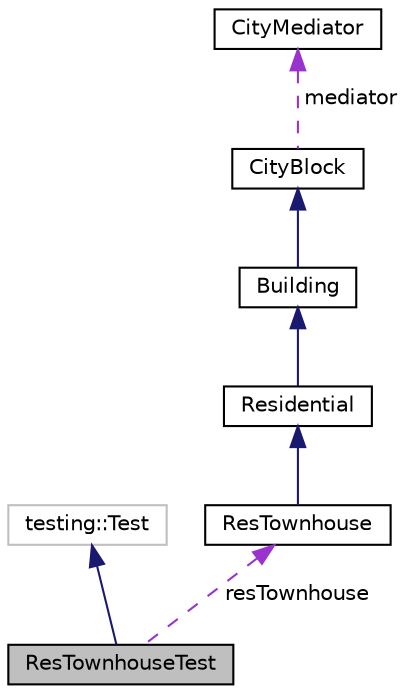 digraph "ResTownhouseTest"
{
 // LATEX_PDF_SIZE
  edge [fontname="Helvetica",fontsize="10",labelfontname="Helvetica",labelfontsize="10"];
  node [fontname="Helvetica",fontsize="10",shape=record];
  Node1 [label="ResTownhouseTest",height=0.2,width=0.4,color="black", fillcolor="grey75", style="filled", fontcolor="black",tooltip=" "];
  Node2 -> Node1 [dir="back",color="midnightblue",fontsize="10",style="solid"];
  Node2 [label="testing::Test",height=0.2,width=0.4,color="grey75", fillcolor="white", style="filled",tooltip=" "];
  Node3 -> Node1 [dir="back",color="darkorchid3",fontsize="10",style="dashed",label=" resTownhouse" ];
  Node3 [label="ResTownhouse",height=0.2,width=0.4,color="black", fillcolor="white", style="filled",URL="$classResTownhouse.html",tooltip="Represents a residential townhouse building."];
  Node4 -> Node3 [dir="back",color="midnightblue",fontsize="10",style="solid"];
  Node4 [label="Residential",height=0.2,width=0.4,color="black", fillcolor="white", style="filled",URL="$classResidential.html",tooltip="Abstract class representing a residential building in the city."];
  Node5 -> Node4 [dir="back",color="midnightblue",fontsize="10",style="solid"];
  Node5 [label="Building",height=0.2,width=0.4,color="black", fillcolor="white", style="filled",URL="$classBuilding.html",tooltip="Abstract base class representing a building in the city."];
  Node6 -> Node5 [dir="back",color="midnightblue",fontsize="10",style="solid"];
  Node6 [label="CityBlock",height=0.2,width=0.4,color="black", fillcolor="white", style="filled",URL="$classCityBlock.html",tooltip="Base class representing a block within the city."];
  Node7 -> Node6 [dir="back",color="darkorchid3",fontsize="10",style="dashed",label=" mediator" ];
  Node7 [label="CityMediator",height=0.2,width=0.4,color="black", fillcolor="white", style="filled",URL="$classCityMediator.html",tooltip="Mediator class that facilitates communication between various city components."];
}
